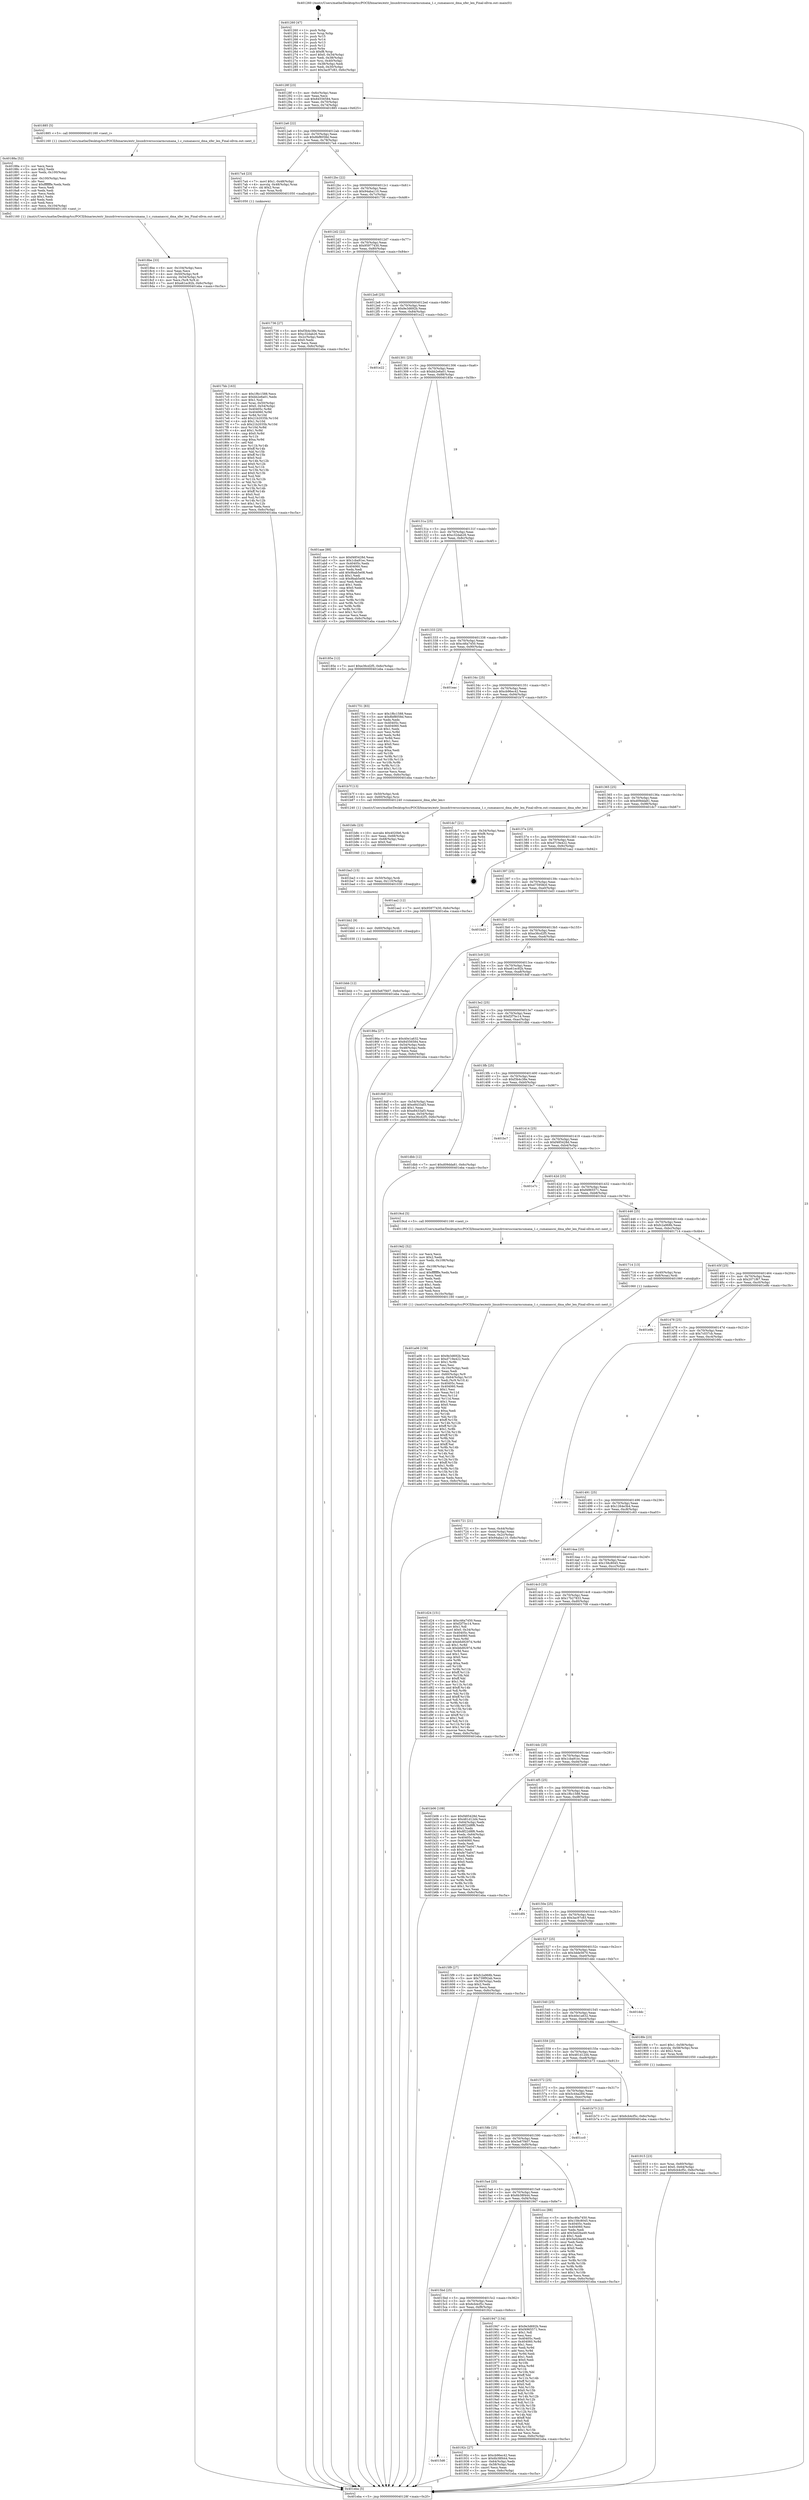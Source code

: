 digraph "0x401260" {
  label = "0x401260 (/mnt/c/Users/mathe/Desktop/tcc/POCII/binaries/extr_linuxdriversscsiarmcumana_1.c_cumanascsi_dma_xfer_len_Final-ollvm.out::main(0))"
  labelloc = "t"
  node[shape=record]

  Entry [label="",width=0.3,height=0.3,shape=circle,fillcolor=black,style=filled]
  "0x40128f" [label="{
     0x40128f [23]\l
     | [instrs]\l
     &nbsp;&nbsp;0x40128f \<+3\>: mov -0x6c(%rbp),%eax\l
     &nbsp;&nbsp;0x401292 \<+2\>: mov %eax,%ecx\l
     &nbsp;&nbsp;0x401294 \<+6\>: sub $0x84556584,%ecx\l
     &nbsp;&nbsp;0x40129a \<+3\>: mov %eax,-0x70(%rbp)\l
     &nbsp;&nbsp;0x40129d \<+3\>: mov %ecx,-0x74(%rbp)\l
     &nbsp;&nbsp;0x4012a0 \<+6\>: je 0000000000401885 \<main+0x625\>\l
  }"]
  "0x401885" [label="{
     0x401885 [5]\l
     | [instrs]\l
     &nbsp;&nbsp;0x401885 \<+5\>: call 0000000000401160 \<next_i\>\l
     | [calls]\l
     &nbsp;&nbsp;0x401160 \{1\} (/mnt/c/Users/mathe/Desktop/tcc/POCII/binaries/extr_linuxdriversscsiarmcumana_1.c_cumanascsi_dma_xfer_len_Final-ollvm.out::next_i)\l
  }"]
  "0x4012a6" [label="{
     0x4012a6 [22]\l
     | [instrs]\l
     &nbsp;&nbsp;0x4012a6 \<+5\>: jmp 00000000004012ab \<main+0x4b\>\l
     &nbsp;&nbsp;0x4012ab \<+3\>: mov -0x70(%rbp),%eax\l
     &nbsp;&nbsp;0x4012ae \<+5\>: sub $0x8bf8058d,%eax\l
     &nbsp;&nbsp;0x4012b3 \<+3\>: mov %eax,-0x78(%rbp)\l
     &nbsp;&nbsp;0x4012b6 \<+6\>: je 00000000004017a4 \<main+0x544\>\l
  }"]
  Exit [label="",width=0.3,height=0.3,shape=circle,fillcolor=black,style=filled,peripheries=2]
  "0x4017a4" [label="{
     0x4017a4 [23]\l
     | [instrs]\l
     &nbsp;&nbsp;0x4017a4 \<+7\>: movl $0x1,-0x48(%rbp)\l
     &nbsp;&nbsp;0x4017ab \<+4\>: movslq -0x48(%rbp),%rax\l
     &nbsp;&nbsp;0x4017af \<+4\>: shl $0x2,%rax\l
     &nbsp;&nbsp;0x4017b3 \<+3\>: mov %rax,%rdi\l
     &nbsp;&nbsp;0x4017b6 \<+5\>: call 0000000000401050 \<malloc@plt\>\l
     | [calls]\l
     &nbsp;&nbsp;0x401050 \{1\} (unknown)\l
  }"]
  "0x4012bc" [label="{
     0x4012bc [22]\l
     | [instrs]\l
     &nbsp;&nbsp;0x4012bc \<+5\>: jmp 00000000004012c1 \<main+0x61\>\l
     &nbsp;&nbsp;0x4012c1 \<+3\>: mov -0x70(%rbp),%eax\l
     &nbsp;&nbsp;0x4012c4 \<+5\>: sub $0x94aba110,%eax\l
     &nbsp;&nbsp;0x4012c9 \<+3\>: mov %eax,-0x7c(%rbp)\l
     &nbsp;&nbsp;0x4012cc \<+6\>: je 0000000000401736 \<main+0x4d6\>\l
  }"]
  "0x401bbb" [label="{
     0x401bbb [12]\l
     | [instrs]\l
     &nbsp;&nbsp;0x401bbb \<+7\>: movl $0x5e67f407,-0x6c(%rbp)\l
     &nbsp;&nbsp;0x401bc2 \<+5\>: jmp 0000000000401eba \<main+0xc5a\>\l
  }"]
  "0x401736" [label="{
     0x401736 [27]\l
     | [instrs]\l
     &nbsp;&nbsp;0x401736 \<+5\>: mov $0xf3b4c38e,%eax\l
     &nbsp;&nbsp;0x40173b \<+5\>: mov $0xc32dab26,%ecx\l
     &nbsp;&nbsp;0x401740 \<+3\>: mov -0x2c(%rbp),%edx\l
     &nbsp;&nbsp;0x401743 \<+3\>: cmp $0x0,%edx\l
     &nbsp;&nbsp;0x401746 \<+3\>: cmove %ecx,%eax\l
     &nbsp;&nbsp;0x401749 \<+3\>: mov %eax,-0x6c(%rbp)\l
     &nbsp;&nbsp;0x40174c \<+5\>: jmp 0000000000401eba \<main+0xc5a\>\l
  }"]
  "0x4012d2" [label="{
     0x4012d2 [22]\l
     | [instrs]\l
     &nbsp;&nbsp;0x4012d2 \<+5\>: jmp 00000000004012d7 \<main+0x77\>\l
     &nbsp;&nbsp;0x4012d7 \<+3\>: mov -0x70(%rbp),%eax\l
     &nbsp;&nbsp;0x4012da \<+5\>: sub $0x95977430,%eax\l
     &nbsp;&nbsp;0x4012df \<+3\>: mov %eax,-0x80(%rbp)\l
     &nbsp;&nbsp;0x4012e2 \<+6\>: je 0000000000401aae \<main+0x84e\>\l
  }"]
  "0x401bb2" [label="{
     0x401bb2 [9]\l
     | [instrs]\l
     &nbsp;&nbsp;0x401bb2 \<+4\>: mov -0x60(%rbp),%rdi\l
     &nbsp;&nbsp;0x401bb6 \<+5\>: call 0000000000401030 \<free@plt\>\l
     | [calls]\l
     &nbsp;&nbsp;0x401030 \{1\} (unknown)\l
  }"]
  "0x401aae" [label="{
     0x401aae [88]\l
     | [instrs]\l
     &nbsp;&nbsp;0x401aae \<+5\>: mov $0xf485428d,%eax\l
     &nbsp;&nbsp;0x401ab3 \<+5\>: mov $0x1cba91ec,%ecx\l
     &nbsp;&nbsp;0x401ab8 \<+7\>: mov 0x40405c,%edx\l
     &nbsp;&nbsp;0x401abf \<+7\>: mov 0x404060,%esi\l
     &nbsp;&nbsp;0x401ac6 \<+2\>: mov %edx,%edi\l
     &nbsp;&nbsp;0x401ac8 \<+6\>: add $0x9bab5e08,%edi\l
     &nbsp;&nbsp;0x401ace \<+3\>: sub $0x1,%edi\l
     &nbsp;&nbsp;0x401ad1 \<+6\>: sub $0x9bab5e08,%edi\l
     &nbsp;&nbsp;0x401ad7 \<+3\>: imul %edi,%edx\l
     &nbsp;&nbsp;0x401ada \<+3\>: and $0x1,%edx\l
     &nbsp;&nbsp;0x401add \<+3\>: cmp $0x0,%edx\l
     &nbsp;&nbsp;0x401ae0 \<+4\>: sete %r8b\l
     &nbsp;&nbsp;0x401ae4 \<+3\>: cmp $0xa,%esi\l
     &nbsp;&nbsp;0x401ae7 \<+4\>: setl %r9b\l
     &nbsp;&nbsp;0x401aeb \<+3\>: mov %r8b,%r10b\l
     &nbsp;&nbsp;0x401aee \<+3\>: and %r9b,%r10b\l
     &nbsp;&nbsp;0x401af1 \<+3\>: xor %r9b,%r8b\l
     &nbsp;&nbsp;0x401af4 \<+3\>: or %r8b,%r10b\l
     &nbsp;&nbsp;0x401af7 \<+4\>: test $0x1,%r10b\l
     &nbsp;&nbsp;0x401afb \<+3\>: cmovne %ecx,%eax\l
     &nbsp;&nbsp;0x401afe \<+3\>: mov %eax,-0x6c(%rbp)\l
     &nbsp;&nbsp;0x401b01 \<+5\>: jmp 0000000000401eba \<main+0xc5a\>\l
  }"]
  "0x4012e8" [label="{
     0x4012e8 [25]\l
     | [instrs]\l
     &nbsp;&nbsp;0x4012e8 \<+5\>: jmp 00000000004012ed \<main+0x8d\>\l
     &nbsp;&nbsp;0x4012ed \<+3\>: mov -0x70(%rbp),%eax\l
     &nbsp;&nbsp;0x4012f0 \<+5\>: sub $0x9e3d692b,%eax\l
     &nbsp;&nbsp;0x4012f5 \<+6\>: mov %eax,-0x84(%rbp)\l
     &nbsp;&nbsp;0x4012fb \<+6\>: je 0000000000401e22 \<main+0xbc2\>\l
  }"]
  "0x401ba3" [label="{
     0x401ba3 [15]\l
     | [instrs]\l
     &nbsp;&nbsp;0x401ba3 \<+4\>: mov -0x50(%rbp),%rdi\l
     &nbsp;&nbsp;0x401ba7 \<+6\>: mov %eax,-0x110(%rbp)\l
     &nbsp;&nbsp;0x401bad \<+5\>: call 0000000000401030 \<free@plt\>\l
     | [calls]\l
     &nbsp;&nbsp;0x401030 \{1\} (unknown)\l
  }"]
  "0x401e22" [label="{
     0x401e22\l
  }", style=dashed]
  "0x401301" [label="{
     0x401301 [25]\l
     | [instrs]\l
     &nbsp;&nbsp;0x401301 \<+5\>: jmp 0000000000401306 \<main+0xa6\>\l
     &nbsp;&nbsp;0x401306 \<+3\>: mov -0x70(%rbp),%eax\l
     &nbsp;&nbsp;0x401309 \<+5\>: sub $0xbb2e6a01,%eax\l
     &nbsp;&nbsp;0x40130e \<+6\>: mov %eax,-0x88(%rbp)\l
     &nbsp;&nbsp;0x401314 \<+6\>: je 000000000040185e \<main+0x5fe\>\l
  }"]
  "0x401b8c" [label="{
     0x401b8c [23]\l
     | [instrs]\l
     &nbsp;&nbsp;0x401b8c \<+10\>: movabs $0x4020b6,%rdi\l
     &nbsp;&nbsp;0x401b96 \<+3\>: mov %eax,-0x68(%rbp)\l
     &nbsp;&nbsp;0x401b99 \<+3\>: mov -0x68(%rbp),%esi\l
     &nbsp;&nbsp;0x401b9c \<+2\>: mov $0x0,%al\l
     &nbsp;&nbsp;0x401b9e \<+5\>: call 0000000000401040 \<printf@plt\>\l
     | [calls]\l
     &nbsp;&nbsp;0x401040 \{1\} (unknown)\l
  }"]
  "0x40185e" [label="{
     0x40185e [12]\l
     | [instrs]\l
     &nbsp;&nbsp;0x40185e \<+7\>: movl $0xe36cd2f5,-0x6c(%rbp)\l
     &nbsp;&nbsp;0x401865 \<+5\>: jmp 0000000000401eba \<main+0xc5a\>\l
  }"]
  "0x40131a" [label="{
     0x40131a [25]\l
     | [instrs]\l
     &nbsp;&nbsp;0x40131a \<+5\>: jmp 000000000040131f \<main+0xbf\>\l
     &nbsp;&nbsp;0x40131f \<+3\>: mov -0x70(%rbp),%eax\l
     &nbsp;&nbsp;0x401322 \<+5\>: sub $0xc32dab26,%eax\l
     &nbsp;&nbsp;0x401327 \<+6\>: mov %eax,-0x8c(%rbp)\l
     &nbsp;&nbsp;0x40132d \<+6\>: je 0000000000401751 \<main+0x4f1\>\l
  }"]
  "0x401a06" [label="{
     0x401a06 [156]\l
     | [instrs]\l
     &nbsp;&nbsp;0x401a06 \<+5\>: mov $0x9e3d692b,%ecx\l
     &nbsp;&nbsp;0x401a0b \<+5\>: mov $0xd719e422,%edx\l
     &nbsp;&nbsp;0x401a10 \<+3\>: mov $0x1,%r8b\l
     &nbsp;&nbsp;0x401a13 \<+2\>: xor %esi,%esi\l
     &nbsp;&nbsp;0x401a15 \<+6\>: mov -0x10c(%rbp),%edi\l
     &nbsp;&nbsp;0x401a1b \<+3\>: imul %eax,%edi\l
     &nbsp;&nbsp;0x401a1e \<+4\>: mov -0x60(%rbp),%r9\l
     &nbsp;&nbsp;0x401a22 \<+4\>: movslq -0x64(%rbp),%r10\l
     &nbsp;&nbsp;0x401a26 \<+4\>: mov %edi,(%r9,%r10,4)\l
     &nbsp;&nbsp;0x401a2a \<+7\>: mov 0x40405c,%eax\l
     &nbsp;&nbsp;0x401a31 \<+7\>: mov 0x404060,%edi\l
     &nbsp;&nbsp;0x401a38 \<+3\>: sub $0x1,%esi\l
     &nbsp;&nbsp;0x401a3b \<+3\>: mov %eax,%r11d\l
     &nbsp;&nbsp;0x401a3e \<+3\>: add %esi,%r11d\l
     &nbsp;&nbsp;0x401a41 \<+4\>: imul %r11d,%eax\l
     &nbsp;&nbsp;0x401a45 \<+3\>: and $0x1,%eax\l
     &nbsp;&nbsp;0x401a48 \<+3\>: cmp $0x0,%eax\l
     &nbsp;&nbsp;0x401a4b \<+3\>: sete %bl\l
     &nbsp;&nbsp;0x401a4e \<+3\>: cmp $0xa,%edi\l
     &nbsp;&nbsp;0x401a51 \<+4\>: setl %r14b\l
     &nbsp;&nbsp;0x401a55 \<+3\>: mov %bl,%r15b\l
     &nbsp;&nbsp;0x401a58 \<+4\>: xor $0xff,%r15b\l
     &nbsp;&nbsp;0x401a5c \<+3\>: mov %r14b,%r12b\l
     &nbsp;&nbsp;0x401a5f \<+4\>: xor $0xff,%r12b\l
     &nbsp;&nbsp;0x401a63 \<+4\>: xor $0x1,%r8b\l
     &nbsp;&nbsp;0x401a67 \<+3\>: mov %r15b,%r13b\l
     &nbsp;&nbsp;0x401a6a \<+4\>: and $0xff,%r13b\l
     &nbsp;&nbsp;0x401a6e \<+3\>: and %r8b,%bl\l
     &nbsp;&nbsp;0x401a71 \<+3\>: mov %r12b,%al\l
     &nbsp;&nbsp;0x401a74 \<+2\>: and $0xff,%al\l
     &nbsp;&nbsp;0x401a76 \<+3\>: and %r8b,%r14b\l
     &nbsp;&nbsp;0x401a79 \<+3\>: or %bl,%r13b\l
     &nbsp;&nbsp;0x401a7c \<+3\>: or %r14b,%al\l
     &nbsp;&nbsp;0x401a7f \<+3\>: xor %al,%r13b\l
     &nbsp;&nbsp;0x401a82 \<+3\>: or %r12b,%r15b\l
     &nbsp;&nbsp;0x401a85 \<+4\>: xor $0xff,%r15b\l
     &nbsp;&nbsp;0x401a89 \<+4\>: or $0x1,%r8b\l
     &nbsp;&nbsp;0x401a8d \<+3\>: and %r8b,%r15b\l
     &nbsp;&nbsp;0x401a90 \<+3\>: or %r15b,%r13b\l
     &nbsp;&nbsp;0x401a93 \<+4\>: test $0x1,%r13b\l
     &nbsp;&nbsp;0x401a97 \<+3\>: cmovne %edx,%ecx\l
     &nbsp;&nbsp;0x401a9a \<+3\>: mov %ecx,-0x6c(%rbp)\l
     &nbsp;&nbsp;0x401a9d \<+5\>: jmp 0000000000401eba \<main+0xc5a\>\l
  }"]
  "0x401751" [label="{
     0x401751 [83]\l
     | [instrs]\l
     &nbsp;&nbsp;0x401751 \<+5\>: mov $0x1f6c1588,%eax\l
     &nbsp;&nbsp;0x401756 \<+5\>: mov $0x8bf8058d,%ecx\l
     &nbsp;&nbsp;0x40175b \<+2\>: xor %edx,%edx\l
     &nbsp;&nbsp;0x40175d \<+7\>: mov 0x40405c,%esi\l
     &nbsp;&nbsp;0x401764 \<+7\>: mov 0x404060,%edi\l
     &nbsp;&nbsp;0x40176b \<+3\>: sub $0x1,%edx\l
     &nbsp;&nbsp;0x40176e \<+3\>: mov %esi,%r8d\l
     &nbsp;&nbsp;0x401771 \<+3\>: add %edx,%r8d\l
     &nbsp;&nbsp;0x401774 \<+4\>: imul %r8d,%esi\l
     &nbsp;&nbsp;0x401778 \<+3\>: and $0x1,%esi\l
     &nbsp;&nbsp;0x40177b \<+3\>: cmp $0x0,%esi\l
     &nbsp;&nbsp;0x40177e \<+4\>: sete %r9b\l
     &nbsp;&nbsp;0x401782 \<+3\>: cmp $0xa,%edi\l
     &nbsp;&nbsp;0x401785 \<+4\>: setl %r10b\l
     &nbsp;&nbsp;0x401789 \<+3\>: mov %r9b,%r11b\l
     &nbsp;&nbsp;0x40178c \<+3\>: and %r10b,%r11b\l
     &nbsp;&nbsp;0x40178f \<+3\>: xor %r10b,%r9b\l
     &nbsp;&nbsp;0x401792 \<+3\>: or %r9b,%r11b\l
     &nbsp;&nbsp;0x401795 \<+4\>: test $0x1,%r11b\l
     &nbsp;&nbsp;0x401799 \<+3\>: cmovne %ecx,%eax\l
     &nbsp;&nbsp;0x40179c \<+3\>: mov %eax,-0x6c(%rbp)\l
     &nbsp;&nbsp;0x40179f \<+5\>: jmp 0000000000401eba \<main+0xc5a\>\l
  }"]
  "0x401333" [label="{
     0x401333 [25]\l
     | [instrs]\l
     &nbsp;&nbsp;0x401333 \<+5\>: jmp 0000000000401338 \<main+0xd8\>\l
     &nbsp;&nbsp;0x401338 \<+3\>: mov -0x70(%rbp),%eax\l
     &nbsp;&nbsp;0x40133b \<+5\>: sub $0xc46a7450,%eax\l
     &nbsp;&nbsp;0x401340 \<+6\>: mov %eax,-0x90(%rbp)\l
     &nbsp;&nbsp;0x401346 \<+6\>: je 0000000000401eac \<main+0xc4c\>\l
  }"]
  "0x4019d2" [label="{
     0x4019d2 [52]\l
     | [instrs]\l
     &nbsp;&nbsp;0x4019d2 \<+2\>: xor %ecx,%ecx\l
     &nbsp;&nbsp;0x4019d4 \<+5\>: mov $0x2,%edx\l
     &nbsp;&nbsp;0x4019d9 \<+6\>: mov %edx,-0x108(%rbp)\l
     &nbsp;&nbsp;0x4019df \<+1\>: cltd\l
     &nbsp;&nbsp;0x4019e0 \<+6\>: mov -0x108(%rbp),%esi\l
     &nbsp;&nbsp;0x4019e6 \<+2\>: idiv %esi\l
     &nbsp;&nbsp;0x4019e8 \<+6\>: imul $0xfffffffe,%edx,%edx\l
     &nbsp;&nbsp;0x4019ee \<+2\>: mov %ecx,%edi\l
     &nbsp;&nbsp;0x4019f0 \<+2\>: sub %edx,%edi\l
     &nbsp;&nbsp;0x4019f2 \<+2\>: mov %ecx,%edx\l
     &nbsp;&nbsp;0x4019f4 \<+3\>: sub $0x1,%edx\l
     &nbsp;&nbsp;0x4019f7 \<+2\>: add %edx,%edi\l
     &nbsp;&nbsp;0x4019f9 \<+2\>: sub %edi,%ecx\l
     &nbsp;&nbsp;0x4019fb \<+6\>: mov %ecx,-0x10c(%rbp)\l
     &nbsp;&nbsp;0x401a01 \<+5\>: call 0000000000401160 \<next_i\>\l
     | [calls]\l
     &nbsp;&nbsp;0x401160 \{1\} (/mnt/c/Users/mathe/Desktop/tcc/POCII/binaries/extr_linuxdriversscsiarmcumana_1.c_cumanascsi_dma_xfer_len_Final-ollvm.out::next_i)\l
  }"]
  "0x401eac" [label="{
     0x401eac\l
  }", style=dashed]
  "0x40134c" [label="{
     0x40134c [25]\l
     | [instrs]\l
     &nbsp;&nbsp;0x40134c \<+5\>: jmp 0000000000401351 \<main+0xf1\>\l
     &nbsp;&nbsp;0x401351 \<+3\>: mov -0x70(%rbp),%eax\l
     &nbsp;&nbsp;0x401354 \<+5\>: sub $0xcb96ec42,%eax\l
     &nbsp;&nbsp;0x401359 \<+6\>: mov %eax,-0x94(%rbp)\l
     &nbsp;&nbsp;0x40135f \<+6\>: je 0000000000401b7f \<main+0x91f\>\l
  }"]
  "0x4015d6" [label="{
     0x4015d6\l
  }", style=dashed]
  "0x401b7f" [label="{
     0x401b7f [13]\l
     | [instrs]\l
     &nbsp;&nbsp;0x401b7f \<+4\>: mov -0x50(%rbp),%rdi\l
     &nbsp;&nbsp;0x401b83 \<+4\>: mov -0x60(%rbp),%rsi\l
     &nbsp;&nbsp;0x401b87 \<+5\>: call 0000000000401240 \<cumanascsi_dma_xfer_len\>\l
     | [calls]\l
     &nbsp;&nbsp;0x401240 \{1\} (/mnt/c/Users/mathe/Desktop/tcc/POCII/binaries/extr_linuxdriversscsiarmcumana_1.c_cumanascsi_dma_xfer_len_Final-ollvm.out::cumanascsi_dma_xfer_len)\l
  }"]
  "0x401365" [label="{
     0x401365 [25]\l
     | [instrs]\l
     &nbsp;&nbsp;0x401365 \<+5\>: jmp 000000000040136a \<main+0x10a\>\l
     &nbsp;&nbsp;0x40136a \<+3\>: mov -0x70(%rbp),%eax\l
     &nbsp;&nbsp;0x40136d \<+5\>: sub $0xd09dda81,%eax\l
     &nbsp;&nbsp;0x401372 \<+6\>: mov %eax,-0x98(%rbp)\l
     &nbsp;&nbsp;0x401378 \<+6\>: je 0000000000401dc7 \<main+0xb67\>\l
  }"]
  "0x40192c" [label="{
     0x40192c [27]\l
     | [instrs]\l
     &nbsp;&nbsp;0x40192c \<+5\>: mov $0xcb96ec42,%eax\l
     &nbsp;&nbsp;0x401931 \<+5\>: mov $0x6b38f444,%ecx\l
     &nbsp;&nbsp;0x401936 \<+3\>: mov -0x64(%rbp),%edx\l
     &nbsp;&nbsp;0x401939 \<+3\>: cmp -0x58(%rbp),%edx\l
     &nbsp;&nbsp;0x40193c \<+3\>: cmovl %ecx,%eax\l
     &nbsp;&nbsp;0x40193f \<+3\>: mov %eax,-0x6c(%rbp)\l
     &nbsp;&nbsp;0x401942 \<+5\>: jmp 0000000000401eba \<main+0xc5a\>\l
  }"]
  "0x401dc7" [label="{
     0x401dc7 [21]\l
     | [instrs]\l
     &nbsp;&nbsp;0x401dc7 \<+3\>: mov -0x34(%rbp),%eax\l
     &nbsp;&nbsp;0x401dca \<+7\>: add $0xf8,%rsp\l
     &nbsp;&nbsp;0x401dd1 \<+1\>: pop %rbx\l
     &nbsp;&nbsp;0x401dd2 \<+2\>: pop %r12\l
     &nbsp;&nbsp;0x401dd4 \<+2\>: pop %r13\l
     &nbsp;&nbsp;0x401dd6 \<+2\>: pop %r14\l
     &nbsp;&nbsp;0x401dd8 \<+2\>: pop %r15\l
     &nbsp;&nbsp;0x401dda \<+1\>: pop %rbp\l
     &nbsp;&nbsp;0x401ddb \<+1\>: ret\l
  }"]
  "0x40137e" [label="{
     0x40137e [25]\l
     | [instrs]\l
     &nbsp;&nbsp;0x40137e \<+5\>: jmp 0000000000401383 \<main+0x123\>\l
     &nbsp;&nbsp;0x401383 \<+3\>: mov -0x70(%rbp),%eax\l
     &nbsp;&nbsp;0x401386 \<+5\>: sub $0xd719e422,%eax\l
     &nbsp;&nbsp;0x40138b \<+6\>: mov %eax,-0x9c(%rbp)\l
     &nbsp;&nbsp;0x401391 \<+6\>: je 0000000000401aa2 \<main+0x842\>\l
  }"]
  "0x4015bd" [label="{
     0x4015bd [25]\l
     | [instrs]\l
     &nbsp;&nbsp;0x4015bd \<+5\>: jmp 00000000004015c2 \<main+0x362\>\l
     &nbsp;&nbsp;0x4015c2 \<+3\>: mov -0x70(%rbp),%eax\l
     &nbsp;&nbsp;0x4015c5 \<+5\>: sub $0x6cb4cf5c,%eax\l
     &nbsp;&nbsp;0x4015ca \<+6\>: mov %eax,-0xf8(%rbp)\l
     &nbsp;&nbsp;0x4015d0 \<+6\>: je 000000000040192c \<main+0x6cc\>\l
  }"]
  "0x401aa2" [label="{
     0x401aa2 [12]\l
     | [instrs]\l
     &nbsp;&nbsp;0x401aa2 \<+7\>: movl $0x95977430,-0x6c(%rbp)\l
     &nbsp;&nbsp;0x401aa9 \<+5\>: jmp 0000000000401eba \<main+0xc5a\>\l
  }"]
  "0x401397" [label="{
     0x401397 [25]\l
     | [instrs]\l
     &nbsp;&nbsp;0x401397 \<+5\>: jmp 000000000040139c \<main+0x13c\>\l
     &nbsp;&nbsp;0x40139c \<+3\>: mov -0x70(%rbp),%eax\l
     &nbsp;&nbsp;0x40139f \<+5\>: sub $0xd75958c0,%eax\l
     &nbsp;&nbsp;0x4013a4 \<+6\>: mov %eax,-0xa0(%rbp)\l
     &nbsp;&nbsp;0x4013aa \<+6\>: je 0000000000401bd3 \<main+0x973\>\l
  }"]
  "0x401947" [label="{
     0x401947 [134]\l
     | [instrs]\l
     &nbsp;&nbsp;0x401947 \<+5\>: mov $0x9e3d692b,%eax\l
     &nbsp;&nbsp;0x40194c \<+5\>: mov $0xf4965571,%ecx\l
     &nbsp;&nbsp;0x401951 \<+2\>: mov $0x1,%dl\l
     &nbsp;&nbsp;0x401953 \<+2\>: xor %esi,%esi\l
     &nbsp;&nbsp;0x401955 \<+7\>: mov 0x40405c,%edi\l
     &nbsp;&nbsp;0x40195c \<+8\>: mov 0x404060,%r8d\l
     &nbsp;&nbsp;0x401964 \<+3\>: sub $0x1,%esi\l
     &nbsp;&nbsp;0x401967 \<+3\>: mov %edi,%r9d\l
     &nbsp;&nbsp;0x40196a \<+3\>: add %esi,%r9d\l
     &nbsp;&nbsp;0x40196d \<+4\>: imul %r9d,%edi\l
     &nbsp;&nbsp;0x401971 \<+3\>: and $0x1,%edi\l
     &nbsp;&nbsp;0x401974 \<+3\>: cmp $0x0,%edi\l
     &nbsp;&nbsp;0x401977 \<+4\>: sete %r10b\l
     &nbsp;&nbsp;0x40197b \<+4\>: cmp $0xa,%r8d\l
     &nbsp;&nbsp;0x40197f \<+4\>: setl %r11b\l
     &nbsp;&nbsp;0x401983 \<+3\>: mov %r10b,%bl\l
     &nbsp;&nbsp;0x401986 \<+3\>: xor $0xff,%bl\l
     &nbsp;&nbsp;0x401989 \<+3\>: mov %r11b,%r14b\l
     &nbsp;&nbsp;0x40198c \<+4\>: xor $0xff,%r14b\l
     &nbsp;&nbsp;0x401990 \<+3\>: xor $0x0,%dl\l
     &nbsp;&nbsp;0x401993 \<+3\>: mov %bl,%r15b\l
     &nbsp;&nbsp;0x401996 \<+4\>: and $0x0,%r15b\l
     &nbsp;&nbsp;0x40199a \<+3\>: and %dl,%r10b\l
     &nbsp;&nbsp;0x40199d \<+3\>: mov %r14b,%r12b\l
     &nbsp;&nbsp;0x4019a0 \<+4\>: and $0x0,%r12b\l
     &nbsp;&nbsp;0x4019a4 \<+3\>: and %dl,%r11b\l
     &nbsp;&nbsp;0x4019a7 \<+3\>: or %r10b,%r15b\l
     &nbsp;&nbsp;0x4019aa \<+3\>: or %r11b,%r12b\l
     &nbsp;&nbsp;0x4019ad \<+3\>: xor %r12b,%r15b\l
     &nbsp;&nbsp;0x4019b0 \<+3\>: or %r14b,%bl\l
     &nbsp;&nbsp;0x4019b3 \<+3\>: xor $0xff,%bl\l
     &nbsp;&nbsp;0x4019b6 \<+3\>: or $0x0,%dl\l
     &nbsp;&nbsp;0x4019b9 \<+2\>: and %dl,%bl\l
     &nbsp;&nbsp;0x4019bb \<+3\>: or %bl,%r15b\l
     &nbsp;&nbsp;0x4019be \<+4\>: test $0x1,%r15b\l
     &nbsp;&nbsp;0x4019c2 \<+3\>: cmovne %ecx,%eax\l
     &nbsp;&nbsp;0x4019c5 \<+3\>: mov %eax,-0x6c(%rbp)\l
     &nbsp;&nbsp;0x4019c8 \<+5\>: jmp 0000000000401eba \<main+0xc5a\>\l
  }"]
  "0x401bd3" [label="{
     0x401bd3\l
  }", style=dashed]
  "0x4013b0" [label="{
     0x4013b0 [25]\l
     | [instrs]\l
     &nbsp;&nbsp;0x4013b0 \<+5\>: jmp 00000000004013b5 \<main+0x155\>\l
     &nbsp;&nbsp;0x4013b5 \<+3\>: mov -0x70(%rbp),%eax\l
     &nbsp;&nbsp;0x4013b8 \<+5\>: sub $0xe36cd2f5,%eax\l
     &nbsp;&nbsp;0x4013bd \<+6\>: mov %eax,-0xa4(%rbp)\l
     &nbsp;&nbsp;0x4013c3 \<+6\>: je 000000000040186a \<main+0x60a\>\l
  }"]
  "0x4015a4" [label="{
     0x4015a4 [25]\l
     | [instrs]\l
     &nbsp;&nbsp;0x4015a4 \<+5\>: jmp 00000000004015a9 \<main+0x349\>\l
     &nbsp;&nbsp;0x4015a9 \<+3\>: mov -0x70(%rbp),%eax\l
     &nbsp;&nbsp;0x4015ac \<+5\>: sub $0x6b38f444,%eax\l
     &nbsp;&nbsp;0x4015b1 \<+6\>: mov %eax,-0xf4(%rbp)\l
     &nbsp;&nbsp;0x4015b7 \<+6\>: je 0000000000401947 \<main+0x6e7\>\l
  }"]
  "0x40186a" [label="{
     0x40186a [27]\l
     | [instrs]\l
     &nbsp;&nbsp;0x40186a \<+5\>: mov $0x40e1a632,%eax\l
     &nbsp;&nbsp;0x40186f \<+5\>: mov $0x84556584,%ecx\l
     &nbsp;&nbsp;0x401874 \<+3\>: mov -0x54(%rbp),%edx\l
     &nbsp;&nbsp;0x401877 \<+3\>: cmp -0x48(%rbp),%edx\l
     &nbsp;&nbsp;0x40187a \<+3\>: cmovl %ecx,%eax\l
     &nbsp;&nbsp;0x40187d \<+3\>: mov %eax,-0x6c(%rbp)\l
     &nbsp;&nbsp;0x401880 \<+5\>: jmp 0000000000401eba \<main+0xc5a\>\l
  }"]
  "0x4013c9" [label="{
     0x4013c9 [25]\l
     | [instrs]\l
     &nbsp;&nbsp;0x4013c9 \<+5\>: jmp 00000000004013ce \<main+0x16e\>\l
     &nbsp;&nbsp;0x4013ce \<+3\>: mov -0x70(%rbp),%eax\l
     &nbsp;&nbsp;0x4013d1 \<+5\>: sub $0xe61ec92b,%eax\l
     &nbsp;&nbsp;0x4013d6 \<+6\>: mov %eax,-0xa8(%rbp)\l
     &nbsp;&nbsp;0x4013dc \<+6\>: je 00000000004018df \<main+0x67f\>\l
  }"]
  "0x401ccc" [label="{
     0x401ccc [88]\l
     | [instrs]\l
     &nbsp;&nbsp;0x401ccc \<+5\>: mov $0xc46a7450,%eax\l
     &nbsp;&nbsp;0x401cd1 \<+5\>: mov $0x158c8045,%ecx\l
     &nbsp;&nbsp;0x401cd6 \<+7\>: mov 0x40405c,%edx\l
     &nbsp;&nbsp;0x401cdd \<+7\>: mov 0x404060,%esi\l
     &nbsp;&nbsp;0x401ce4 \<+2\>: mov %edx,%edi\l
     &nbsp;&nbsp;0x401ce6 \<+6\>: add $0x5ed2ba49,%edi\l
     &nbsp;&nbsp;0x401cec \<+3\>: sub $0x1,%edi\l
     &nbsp;&nbsp;0x401cef \<+6\>: sub $0x5ed2ba49,%edi\l
     &nbsp;&nbsp;0x401cf5 \<+3\>: imul %edi,%edx\l
     &nbsp;&nbsp;0x401cf8 \<+3\>: and $0x1,%edx\l
     &nbsp;&nbsp;0x401cfb \<+3\>: cmp $0x0,%edx\l
     &nbsp;&nbsp;0x401cfe \<+4\>: sete %r8b\l
     &nbsp;&nbsp;0x401d02 \<+3\>: cmp $0xa,%esi\l
     &nbsp;&nbsp;0x401d05 \<+4\>: setl %r9b\l
     &nbsp;&nbsp;0x401d09 \<+3\>: mov %r8b,%r10b\l
     &nbsp;&nbsp;0x401d0c \<+3\>: and %r9b,%r10b\l
     &nbsp;&nbsp;0x401d0f \<+3\>: xor %r9b,%r8b\l
     &nbsp;&nbsp;0x401d12 \<+3\>: or %r8b,%r10b\l
     &nbsp;&nbsp;0x401d15 \<+4\>: test $0x1,%r10b\l
     &nbsp;&nbsp;0x401d19 \<+3\>: cmovne %ecx,%eax\l
     &nbsp;&nbsp;0x401d1c \<+3\>: mov %eax,-0x6c(%rbp)\l
     &nbsp;&nbsp;0x401d1f \<+5\>: jmp 0000000000401eba \<main+0xc5a\>\l
  }"]
  "0x4018df" [label="{
     0x4018df [31]\l
     | [instrs]\l
     &nbsp;&nbsp;0x4018df \<+3\>: mov -0x54(%rbp),%eax\l
     &nbsp;&nbsp;0x4018e2 \<+5\>: add $0xe8433af3,%eax\l
     &nbsp;&nbsp;0x4018e7 \<+3\>: add $0x1,%eax\l
     &nbsp;&nbsp;0x4018ea \<+5\>: sub $0xe8433af3,%eax\l
     &nbsp;&nbsp;0x4018ef \<+3\>: mov %eax,-0x54(%rbp)\l
     &nbsp;&nbsp;0x4018f2 \<+7\>: movl $0xe36cd2f5,-0x6c(%rbp)\l
     &nbsp;&nbsp;0x4018f9 \<+5\>: jmp 0000000000401eba \<main+0xc5a\>\l
  }"]
  "0x4013e2" [label="{
     0x4013e2 [25]\l
     | [instrs]\l
     &nbsp;&nbsp;0x4013e2 \<+5\>: jmp 00000000004013e7 \<main+0x187\>\l
     &nbsp;&nbsp;0x4013e7 \<+3\>: mov -0x70(%rbp),%eax\l
     &nbsp;&nbsp;0x4013ea \<+5\>: sub $0xf2f7bc14,%eax\l
     &nbsp;&nbsp;0x4013ef \<+6\>: mov %eax,-0xac(%rbp)\l
     &nbsp;&nbsp;0x4013f5 \<+6\>: je 0000000000401dbb \<main+0xb5b\>\l
  }"]
  "0x40158b" [label="{
     0x40158b [25]\l
     | [instrs]\l
     &nbsp;&nbsp;0x40158b \<+5\>: jmp 0000000000401590 \<main+0x330\>\l
     &nbsp;&nbsp;0x401590 \<+3\>: mov -0x70(%rbp),%eax\l
     &nbsp;&nbsp;0x401593 \<+5\>: sub $0x5e67f407,%eax\l
     &nbsp;&nbsp;0x401598 \<+6\>: mov %eax,-0xf0(%rbp)\l
     &nbsp;&nbsp;0x40159e \<+6\>: je 0000000000401ccc \<main+0xa6c\>\l
  }"]
  "0x401dbb" [label="{
     0x401dbb [12]\l
     | [instrs]\l
     &nbsp;&nbsp;0x401dbb \<+7\>: movl $0xd09dda81,-0x6c(%rbp)\l
     &nbsp;&nbsp;0x401dc2 \<+5\>: jmp 0000000000401eba \<main+0xc5a\>\l
  }"]
  "0x4013fb" [label="{
     0x4013fb [25]\l
     | [instrs]\l
     &nbsp;&nbsp;0x4013fb \<+5\>: jmp 0000000000401400 \<main+0x1a0\>\l
     &nbsp;&nbsp;0x401400 \<+3\>: mov -0x70(%rbp),%eax\l
     &nbsp;&nbsp;0x401403 \<+5\>: sub $0xf3b4c38e,%eax\l
     &nbsp;&nbsp;0x401408 \<+6\>: mov %eax,-0xb0(%rbp)\l
     &nbsp;&nbsp;0x40140e \<+6\>: je 0000000000401bc7 \<main+0x967\>\l
  }"]
  "0x401cc0" [label="{
     0x401cc0\l
  }", style=dashed]
  "0x401bc7" [label="{
     0x401bc7\l
  }", style=dashed]
  "0x401414" [label="{
     0x401414 [25]\l
     | [instrs]\l
     &nbsp;&nbsp;0x401414 \<+5\>: jmp 0000000000401419 \<main+0x1b9\>\l
     &nbsp;&nbsp;0x401419 \<+3\>: mov -0x70(%rbp),%eax\l
     &nbsp;&nbsp;0x40141c \<+5\>: sub $0xf485428d,%eax\l
     &nbsp;&nbsp;0x401421 \<+6\>: mov %eax,-0xb4(%rbp)\l
     &nbsp;&nbsp;0x401427 \<+6\>: je 0000000000401e7c \<main+0xc1c\>\l
  }"]
  "0x401572" [label="{
     0x401572 [25]\l
     | [instrs]\l
     &nbsp;&nbsp;0x401572 \<+5\>: jmp 0000000000401577 \<main+0x317\>\l
     &nbsp;&nbsp;0x401577 \<+3\>: mov -0x70(%rbp),%eax\l
     &nbsp;&nbsp;0x40157a \<+5\>: sub $0x5c44a284,%eax\l
     &nbsp;&nbsp;0x40157f \<+6\>: mov %eax,-0xec(%rbp)\l
     &nbsp;&nbsp;0x401585 \<+6\>: je 0000000000401cc0 \<main+0xa60\>\l
  }"]
  "0x401e7c" [label="{
     0x401e7c\l
  }", style=dashed]
  "0x40142d" [label="{
     0x40142d [25]\l
     | [instrs]\l
     &nbsp;&nbsp;0x40142d \<+5\>: jmp 0000000000401432 \<main+0x1d2\>\l
     &nbsp;&nbsp;0x401432 \<+3\>: mov -0x70(%rbp),%eax\l
     &nbsp;&nbsp;0x401435 \<+5\>: sub $0xf4965571,%eax\l
     &nbsp;&nbsp;0x40143a \<+6\>: mov %eax,-0xb8(%rbp)\l
     &nbsp;&nbsp;0x401440 \<+6\>: je 00000000004019cd \<main+0x76d\>\l
  }"]
  "0x401b73" [label="{
     0x401b73 [12]\l
     | [instrs]\l
     &nbsp;&nbsp;0x401b73 \<+7\>: movl $0x6cb4cf5c,-0x6c(%rbp)\l
     &nbsp;&nbsp;0x401b7a \<+5\>: jmp 0000000000401eba \<main+0xc5a\>\l
  }"]
  "0x4019cd" [label="{
     0x4019cd [5]\l
     | [instrs]\l
     &nbsp;&nbsp;0x4019cd \<+5\>: call 0000000000401160 \<next_i\>\l
     | [calls]\l
     &nbsp;&nbsp;0x401160 \{1\} (/mnt/c/Users/mathe/Desktop/tcc/POCII/binaries/extr_linuxdriversscsiarmcumana_1.c_cumanascsi_dma_xfer_len_Final-ollvm.out::next_i)\l
  }"]
  "0x401446" [label="{
     0x401446 [25]\l
     | [instrs]\l
     &nbsp;&nbsp;0x401446 \<+5\>: jmp 000000000040144b \<main+0x1eb\>\l
     &nbsp;&nbsp;0x40144b \<+3\>: mov -0x70(%rbp),%eax\l
     &nbsp;&nbsp;0x40144e \<+5\>: sub $0xfc2a968b,%eax\l
     &nbsp;&nbsp;0x401453 \<+6\>: mov %eax,-0xbc(%rbp)\l
     &nbsp;&nbsp;0x401459 \<+6\>: je 0000000000401714 \<main+0x4b4\>\l
  }"]
  "0x401915" [label="{
     0x401915 [23]\l
     | [instrs]\l
     &nbsp;&nbsp;0x401915 \<+4\>: mov %rax,-0x60(%rbp)\l
     &nbsp;&nbsp;0x401919 \<+7\>: movl $0x0,-0x64(%rbp)\l
     &nbsp;&nbsp;0x401920 \<+7\>: movl $0x6cb4cf5c,-0x6c(%rbp)\l
     &nbsp;&nbsp;0x401927 \<+5\>: jmp 0000000000401eba \<main+0xc5a\>\l
  }"]
  "0x401714" [label="{
     0x401714 [13]\l
     | [instrs]\l
     &nbsp;&nbsp;0x401714 \<+4\>: mov -0x40(%rbp),%rax\l
     &nbsp;&nbsp;0x401718 \<+4\>: mov 0x8(%rax),%rdi\l
     &nbsp;&nbsp;0x40171c \<+5\>: call 0000000000401060 \<atoi@plt\>\l
     | [calls]\l
     &nbsp;&nbsp;0x401060 \{1\} (unknown)\l
  }"]
  "0x40145f" [label="{
     0x40145f [25]\l
     | [instrs]\l
     &nbsp;&nbsp;0x40145f \<+5\>: jmp 0000000000401464 \<main+0x204\>\l
     &nbsp;&nbsp;0x401464 \<+3\>: mov -0x70(%rbp),%eax\l
     &nbsp;&nbsp;0x401467 \<+5\>: sub $0x2071f67,%eax\l
     &nbsp;&nbsp;0x40146c \<+6\>: mov %eax,-0xc0(%rbp)\l
     &nbsp;&nbsp;0x401472 \<+6\>: je 0000000000401e9b \<main+0xc3b\>\l
  }"]
  "0x401559" [label="{
     0x401559 [25]\l
     | [instrs]\l
     &nbsp;&nbsp;0x401559 \<+5\>: jmp 000000000040155e \<main+0x2fe\>\l
     &nbsp;&nbsp;0x40155e \<+3\>: mov -0x70(%rbp),%eax\l
     &nbsp;&nbsp;0x401561 \<+5\>: sub $0x481d12d4,%eax\l
     &nbsp;&nbsp;0x401566 \<+6\>: mov %eax,-0xe8(%rbp)\l
     &nbsp;&nbsp;0x40156c \<+6\>: je 0000000000401b73 \<main+0x913\>\l
  }"]
  "0x401e9b" [label="{
     0x401e9b\l
  }", style=dashed]
  "0x401478" [label="{
     0x401478 [25]\l
     | [instrs]\l
     &nbsp;&nbsp;0x401478 \<+5\>: jmp 000000000040147d \<main+0x21d\>\l
     &nbsp;&nbsp;0x40147d \<+3\>: mov -0x70(%rbp),%eax\l
     &nbsp;&nbsp;0x401480 \<+5\>: sub $0x7c037cb,%eax\l
     &nbsp;&nbsp;0x401485 \<+6\>: mov %eax,-0xc4(%rbp)\l
     &nbsp;&nbsp;0x40148b \<+6\>: je 000000000040166c \<main+0x40c\>\l
  }"]
  "0x4018fe" [label="{
     0x4018fe [23]\l
     | [instrs]\l
     &nbsp;&nbsp;0x4018fe \<+7\>: movl $0x1,-0x58(%rbp)\l
     &nbsp;&nbsp;0x401905 \<+4\>: movslq -0x58(%rbp),%rax\l
     &nbsp;&nbsp;0x401909 \<+4\>: shl $0x2,%rax\l
     &nbsp;&nbsp;0x40190d \<+3\>: mov %rax,%rdi\l
     &nbsp;&nbsp;0x401910 \<+5\>: call 0000000000401050 \<malloc@plt\>\l
     | [calls]\l
     &nbsp;&nbsp;0x401050 \{1\} (unknown)\l
  }"]
  "0x40166c" [label="{
     0x40166c\l
  }", style=dashed]
  "0x401491" [label="{
     0x401491 [25]\l
     | [instrs]\l
     &nbsp;&nbsp;0x401491 \<+5\>: jmp 0000000000401496 \<main+0x236\>\l
     &nbsp;&nbsp;0x401496 \<+3\>: mov -0x70(%rbp),%eax\l
     &nbsp;&nbsp;0x401499 \<+5\>: sub $0x1264e3b4,%eax\l
     &nbsp;&nbsp;0x40149e \<+6\>: mov %eax,-0xc8(%rbp)\l
     &nbsp;&nbsp;0x4014a4 \<+6\>: je 0000000000401c63 \<main+0xa03\>\l
  }"]
  "0x401540" [label="{
     0x401540 [25]\l
     | [instrs]\l
     &nbsp;&nbsp;0x401540 \<+5\>: jmp 0000000000401545 \<main+0x2e5\>\l
     &nbsp;&nbsp;0x401545 \<+3\>: mov -0x70(%rbp),%eax\l
     &nbsp;&nbsp;0x401548 \<+5\>: sub $0x40e1a632,%eax\l
     &nbsp;&nbsp;0x40154d \<+6\>: mov %eax,-0xe4(%rbp)\l
     &nbsp;&nbsp;0x401553 \<+6\>: je 00000000004018fe \<main+0x69e\>\l
  }"]
  "0x401c63" [label="{
     0x401c63\l
  }", style=dashed]
  "0x4014aa" [label="{
     0x4014aa [25]\l
     | [instrs]\l
     &nbsp;&nbsp;0x4014aa \<+5\>: jmp 00000000004014af \<main+0x24f\>\l
     &nbsp;&nbsp;0x4014af \<+3\>: mov -0x70(%rbp),%eax\l
     &nbsp;&nbsp;0x4014b2 \<+5\>: sub $0x158c8045,%eax\l
     &nbsp;&nbsp;0x4014b7 \<+6\>: mov %eax,-0xcc(%rbp)\l
     &nbsp;&nbsp;0x4014bd \<+6\>: je 0000000000401d24 \<main+0xac4\>\l
  }"]
  "0x401ddc" [label="{
     0x401ddc\l
  }", style=dashed]
  "0x401d24" [label="{
     0x401d24 [151]\l
     | [instrs]\l
     &nbsp;&nbsp;0x401d24 \<+5\>: mov $0xc46a7450,%eax\l
     &nbsp;&nbsp;0x401d29 \<+5\>: mov $0xf2f7bc14,%ecx\l
     &nbsp;&nbsp;0x401d2e \<+2\>: mov $0x1,%dl\l
     &nbsp;&nbsp;0x401d30 \<+7\>: movl $0x0,-0x34(%rbp)\l
     &nbsp;&nbsp;0x401d37 \<+7\>: mov 0x40405c,%esi\l
     &nbsp;&nbsp;0x401d3e \<+7\>: mov 0x404060,%edi\l
     &nbsp;&nbsp;0x401d45 \<+3\>: mov %esi,%r8d\l
     &nbsp;&nbsp;0x401d48 \<+7\>: add $0xb6d9297d,%r8d\l
     &nbsp;&nbsp;0x401d4f \<+4\>: sub $0x1,%r8d\l
     &nbsp;&nbsp;0x401d53 \<+7\>: sub $0xb6d9297d,%r8d\l
     &nbsp;&nbsp;0x401d5a \<+4\>: imul %r8d,%esi\l
     &nbsp;&nbsp;0x401d5e \<+3\>: and $0x1,%esi\l
     &nbsp;&nbsp;0x401d61 \<+3\>: cmp $0x0,%esi\l
     &nbsp;&nbsp;0x401d64 \<+4\>: sete %r9b\l
     &nbsp;&nbsp;0x401d68 \<+3\>: cmp $0xa,%edi\l
     &nbsp;&nbsp;0x401d6b \<+4\>: setl %r10b\l
     &nbsp;&nbsp;0x401d6f \<+3\>: mov %r9b,%r11b\l
     &nbsp;&nbsp;0x401d72 \<+4\>: xor $0xff,%r11b\l
     &nbsp;&nbsp;0x401d76 \<+3\>: mov %r10b,%bl\l
     &nbsp;&nbsp;0x401d79 \<+3\>: xor $0xff,%bl\l
     &nbsp;&nbsp;0x401d7c \<+3\>: xor $0x1,%dl\l
     &nbsp;&nbsp;0x401d7f \<+3\>: mov %r11b,%r14b\l
     &nbsp;&nbsp;0x401d82 \<+4\>: and $0xff,%r14b\l
     &nbsp;&nbsp;0x401d86 \<+3\>: and %dl,%r9b\l
     &nbsp;&nbsp;0x401d89 \<+3\>: mov %bl,%r15b\l
     &nbsp;&nbsp;0x401d8c \<+4\>: and $0xff,%r15b\l
     &nbsp;&nbsp;0x401d90 \<+3\>: and %dl,%r10b\l
     &nbsp;&nbsp;0x401d93 \<+3\>: or %r9b,%r14b\l
     &nbsp;&nbsp;0x401d96 \<+3\>: or %r10b,%r15b\l
     &nbsp;&nbsp;0x401d99 \<+3\>: xor %r15b,%r14b\l
     &nbsp;&nbsp;0x401d9c \<+3\>: or %bl,%r11b\l
     &nbsp;&nbsp;0x401d9f \<+4\>: xor $0xff,%r11b\l
     &nbsp;&nbsp;0x401da3 \<+3\>: or $0x1,%dl\l
     &nbsp;&nbsp;0x401da6 \<+3\>: and %dl,%r11b\l
     &nbsp;&nbsp;0x401da9 \<+3\>: or %r11b,%r14b\l
     &nbsp;&nbsp;0x401dac \<+4\>: test $0x1,%r14b\l
     &nbsp;&nbsp;0x401db0 \<+3\>: cmovne %ecx,%eax\l
     &nbsp;&nbsp;0x401db3 \<+3\>: mov %eax,-0x6c(%rbp)\l
     &nbsp;&nbsp;0x401db6 \<+5\>: jmp 0000000000401eba \<main+0xc5a\>\l
  }"]
  "0x4014c3" [label="{
     0x4014c3 [25]\l
     | [instrs]\l
     &nbsp;&nbsp;0x4014c3 \<+5\>: jmp 00000000004014c8 \<main+0x268\>\l
     &nbsp;&nbsp;0x4014c8 \<+3\>: mov -0x70(%rbp),%eax\l
     &nbsp;&nbsp;0x4014cb \<+5\>: sub $0x17b27833,%eax\l
     &nbsp;&nbsp;0x4014d0 \<+6\>: mov %eax,-0xd0(%rbp)\l
     &nbsp;&nbsp;0x4014d6 \<+6\>: je 0000000000401708 \<main+0x4a8\>\l
  }"]
  "0x4018be" [label="{
     0x4018be [33]\l
     | [instrs]\l
     &nbsp;&nbsp;0x4018be \<+6\>: mov -0x104(%rbp),%ecx\l
     &nbsp;&nbsp;0x4018c4 \<+3\>: imul %eax,%ecx\l
     &nbsp;&nbsp;0x4018c7 \<+4\>: mov -0x50(%rbp),%r8\l
     &nbsp;&nbsp;0x4018cb \<+4\>: movslq -0x54(%rbp),%r9\l
     &nbsp;&nbsp;0x4018cf \<+4\>: mov %ecx,(%r8,%r9,4)\l
     &nbsp;&nbsp;0x4018d3 \<+7\>: movl $0xe61ec92b,-0x6c(%rbp)\l
     &nbsp;&nbsp;0x4018da \<+5\>: jmp 0000000000401eba \<main+0xc5a\>\l
  }"]
  "0x401708" [label="{
     0x401708\l
  }", style=dashed]
  "0x4014dc" [label="{
     0x4014dc [25]\l
     | [instrs]\l
     &nbsp;&nbsp;0x4014dc \<+5\>: jmp 00000000004014e1 \<main+0x281\>\l
     &nbsp;&nbsp;0x4014e1 \<+3\>: mov -0x70(%rbp),%eax\l
     &nbsp;&nbsp;0x4014e4 \<+5\>: sub $0x1cba91ec,%eax\l
     &nbsp;&nbsp;0x4014e9 \<+6\>: mov %eax,-0xd4(%rbp)\l
     &nbsp;&nbsp;0x4014ef \<+6\>: je 0000000000401b06 \<main+0x8a6\>\l
  }"]
  "0x40188a" [label="{
     0x40188a [52]\l
     | [instrs]\l
     &nbsp;&nbsp;0x40188a \<+2\>: xor %ecx,%ecx\l
     &nbsp;&nbsp;0x40188c \<+5\>: mov $0x2,%edx\l
     &nbsp;&nbsp;0x401891 \<+6\>: mov %edx,-0x100(%rbp)\l
     &nbsp;&nbsp;0x401897 \<+1\>: cltd\l
     &nbsp;&nbsp;0x401898 \<+6\>: mov -0x100(%rbp),%esi\l
     &nbsp;&nbsp;0x40189e \<+2\>: idiv %esi\l
     &nbsp;&nbsp;0x4018a0 \<+6\>: imul $0xfffffffe,%edx,%edx\l
     &nbsp;&nbsp;0x4018a6 \<+2\>: mov %ecx,%edi\l
     &nbsp;&nbsp;0x4018a8 \<+2\>: sub %edx,%edi\l
     &nbsp;&nbsp;0x4018aa \<+2\>: mov %ecx,%edx\l
     &nbsp;&nbsp;0x4018ac \<+3\>: sub $0x1,%edx\l
     &nbsp;&nbsp;0x4018af \<+2\>: add %edx,%edi\l
     &nbsp;&nbsp;0x4018b1 \<+2\>: sub %edi,%ecx\l
     &nbsp;&nbsp;0x4018b3 \<+6\>: mov %ecx,-0x104(%rbp)\l
     &nbsp;&nbsp;0x4018b9 \<+5\>: call 0000000000401160 \<next_i\>\l
     | [calls]\l
     &nbsp;&nbsp;0x401160 \{1\} (/mnt/c/Users/mathe/Desktop/tcc/POCII/binaries/extr_linuxdriversscsiarmcumana_1.c_cumanascsi_dma_xfer_len_Final-ollvm.out::next_i)\l
  }"]
  "0x401b06" [label="{
     0x401b06 [109]\l
     | [instrs]\l
     &nbsp;&nbsp;0x401b06 \<+5\>: mov $0xf485428d,%eax\l
     &nbsp;&nbsp;0x401b0b \<+5\>: mov $0x481d12d4,%ecx\l
     &nbsp;&nbsp;0x401b10 \<+3\>: mov -0x64(%rbp),%edx\l
     &nbsp;&nbsp;0x401b13 \<+6\>: sub $0x8f22d8f6,%edx\l
     &nbsp;&nbsp;0x401b19 \<+3\>: add $0x1,%edx\l
     &nbsp;&nbsp;0x401b1c \<+6\>: add $0x8f22d8f6,%edx\l
     &nbsp;&nbsp;0x401b22 \<+3\>: mov %edx,-0x64(%rbp)\l
     &nbsp;&nbsp;0x401b25 \<+7\>: mov 0x40405c,%edx\l
     &nbsp;&nbsp;0x401b2c \<+7\>: mov 0x404060,%esi\l
     &nbsp;&nbsp;0x401b33 \<+2\>: mov %edx,%edi\l
     &nbsp;&nbsp;0x401b35 \<+6\>: add $0xfe75a047,%edi\l
     &nbsp;&nbsp;0x401b3b \<+3\>: sub $0x1,%edi\l
     &nbsp;&nbsp;0x401b3e \<+6\>: sub $0xfe75a047,%edi\l
     &nbsp;&nbsp;0x401b44 \<+3\>: imul %edi,%edx\l
     &nbsp;&nbsp;0x401b47 \<+3\>: and $0x1,%edx\l
     &nbsp;&nbsp;0x401b4a \<+3\>: cmp $0x0,%edx\l
     &nbsp;&nbsp;0x401b4d \<+4\>: sete %r8b\l
     &nbsp;&nbsp;0x401b51 \<+3\>: cmp $0xa,%esi\l
     &nbsp;&nbsp;0x401b54 \<+4\>: setl %r9b\l
     &nbsp;&nbsp;0x401b58 \<+3\>: mov %r8b,%r10b\l
     &nbsp;&nbsp;0x401b5b \<+3\>: and %r9b,%r10b\l
     &nbsp;&nbsp;0x401b5e \<+3\>: xor %r9b,%r8b\l
     &nbsp;&nbsp;0x401b61 \<+3\>: or %r8b,%r10b\l
     &nbsp;&nbsp;0x401b64 \<+4\>: test $0x1,%r10b\l
     &nbsp;&nbsp;0x401b68 \<+3\>: cmovne %ecx,%eax\l
     &nbsp;&nbsp;0x401b6b \<+3\>: mov %eax,-0x6c(%rbp)\l
     &nbsp;&nbsp;0x401b6e \<+5\>: jmp 0000000000401eba \<main+0xc5a\>\l
  }"]
  "0x4014f5" [label="{
     0x4014f5 [25]\l
     | [instrs]\l
     &nbsp;&nbsp;0x4014f5 \<+5\>: jmp 00000000004014fa \<main+0x29a\>\l
     &nbsp;&nbsp;0x4014fa \<+3\>: mov -0x70(%rbp),%eax\l
     &nbsp;&nbsp;0x4014fd \<+5\>: sub $0x1f6c1588,%eax\l
     &nbsp;&nbsp;0x401502 \<+6\>: mov %eax,-0xd8(%rbp)\l
     &nbsp;&nbsp;0x401508 \<+6\>: je 0000000000401df4 \<main+0xb94\>\l
  }"]
  "0x4017bb" [label="{
     0x4017bb [163]\l
     | [instrs]\l
     &nbsp;&nbsp;0x4017bb \<+5\>: mov $0x1f6c1588,%ecx\l
     &nbsp;&nbsp;0x4017c0 \<+5\>: mov $0xbb2e6a01,%edx\l
     &nbsp;&nbsp;0x4017c5 \<+3\>: mov $0x1,%sil\l
     &nbsp;&nbsp;0x4017c8 \<+4\>: mov %rax,-0x50(%rbp)\l
     &nbsp;&nbsp;0x4017cc \<+7\>: movl $0x0,-0x54(%rbp)\l
     &nbsp;&nbsp;0x4017d3 \<+8\>: mov 0x40405c,%r8d\l
     &nbsp;&nbsp;0x4017db \<+8\>: mov 0x404060,%r9d\l
     &nbsp;&nbsp;0x4017e3 \<+3\>: mov %r8d,%r10d\l
     &nbsp;&nbsp;0x4017e6 \<+7\>: add $0x21b2035b,%r10d\l
     &nbsp;&nbsp;0x4017ed \<+4\>: sub $0x1,%r10d\l
     &nbsp;&nbsp;0x4017f1 \<+7\>: sub $0x21b2035b,%r10d\l
     &nbsp;&nbsp;0x4017f8 \<+4\>: imul %r10d,%r8d\l
     &nbsp;&nbsp;0x4017fc \<+4\>: and $0x1,%r8d\l
     &nbsp;&nbsp;0x401800 \<+4\>: cmp $0x0,%r8d\l
     &nbsp;&nbsp;0x401804 \<+4\>: sete %r11b\l
     &nbsp;&nbsp;0x401808 \<+4\>: cmp $0xa,%r9d\l
     &nbsp;&nbsp;0x40180c \<+3\>: setl %bl\l
     &nbsp;&nbsp;0x40180f \<+3\>: mov %r11b,%r14b\l
     &nbsp;&nbsp;0x401812 \<+4\>: xor $0xff,%r14b\l
     &nbsp;&nbsp;0x401816 \<+3\>: mov %bl,%r15b\l
     &nbsp;&nbsp;0x401819 \<+4\>: xor $0xff,%r15b\l
     &nbsp;&nbsp;0x40181d \<+4\>: xor $0x0,%sil\l
     &nbsp;&nbsp;0x401821 \<+3\>: mov %r14b,%r12b\l
     &nbsp;&nbsp;0x401824 \<+4\>: and $0x0,%r12b\l
     &nbsp;&nbsp;0x401828 \<+3\>: and %sil,%r11b\l
     &nbsp;&nbsp;0x40182b \<+3\>: mov %r15b,%r13b\l
     &nbsp;&nbsp;0x40182e \<+4\>: and $0x0,%r13b\l
     &nbsp;&nbsp;0x401832 \<+3\>: and %sil,%bl\l
     &nbsp;&nbsp;0x401835 \<+3\>: or %r11b,%r12b\l
     &nbsp;&nbsp;0x401838 \<+3\>: or %bl,%r13b\l
     &nbsp;&nbsp;0x40183b \<+3\>: xor %r13b,%r12b\l
     &nbsp;&nbsp;0x40183e \<+3\>: or %r15b,%r14b\l
     &nbsp;&nbsp;0x401841 \<+4\>: xor $0xff,%r14b\l
     &nbsp;&nbsp;0x401845 \<+4\>: or $0x0,%sil\l
     &nbsp;&nbsp;0x401849 \<+3\>: and %sil,%r14b\l
     &nbsp;&nbsp;0x40184c \<+3\>: or %r14b,%r12b\l
     &nbsp;&nbsp;0x40184f \<+4\>: test $0x1,%r12b\l
     &nbsp;&nbsp;0x401853 \<+3\>: cmovne %edx,%ecx\l
     &nbsp;&nbsp;0x401856 \<+3\>: mov %ecx,-0x6c(%rbp)\l
     &nbsp;&nbsp;0x401859 \<+5\>: jmp 0000000000401eba \<main+0xc5a\>\l
  }"]
  "0x401df4" [label="{
     0x401df4\l
  }", style=dashed]
  "0x40150e" [label="{
     0x40150e [25]\l
     | [instrs]\l
     &nbsp;&nbsp;0x40150e \<+5\>: jmp 0000000000401513 \<main+0x2b3\>\l
     &nbsp;&nbsp;0x401513 \<+3\>: mov -0x70(%rbp),%eax\l
     &nbsp;&nbsp;0x401516 \<+5\>: sub $0x3ac97c83,%eax\l
     &nbsp;&nbsp;0x40151b \<+6\>: mov %eax,-0xdc(%rbp)\l
     &nbsp;&nbsp;0x401521 \<+6\>: je 00000000004015f9 \<main+0x399\>\l
  }"]
  "0x401721" [label="{
     0x401721 [21]\l
     | [instrs]\l
     &nbsp;&nbsp;0x401721 \<+3\>: mov %eax,-0x44(%rbp)\l
     &nbsp;&nbsp;0x401724 \<+3\>: mov -0x44(%rbp),%eax\l
     &nbsp;&nbsp;0x401727 \<+3\>: mov %eax,-0x2c(%rbp)\l
     &nbsp;&nbsp;0x40172a \<+7\>: movl $0x94aba110,-0x6c(%rbp)\l
     &nbsp;&nbsp;0x401731 \<+5\>: jmp 0000000000401eba \<main+0xc5a\>\l
  }"]
  "0x4015f9" [label="{
     0x4015f9 [27]\l
     | [instrs]\l
     &nbsp;&nbsp;0x4015f9 \<+5\>: mov $0xfc2a968b,%eax\l
     &nbsp;&nbsp;0x4015fe \<+5\>: mov $0x739f92ab,%ecx\l
     &nbsp;&nbsp;0x401603 \<+3\>: mov -0x30(%rbp),%edx\l
     &nbsp;&nbsp;0x401606 \<+3\>: cmp $0x2,%edx\l
     &nbsp;&nbsp;0x401609 \<+3\>: cmovne %ecx,%eax\l
     &nbsp;&nbsp;0x40160c \<+3\>: mov %eax,-0x6c(%rbp)\l
     &nbsp;&nbsp;0x40160f \<+5\>: jmp 0000000000401eba \<main+0xc5a\>\l
  }"]
  "0x401527" [label="{
     0x401527 [25]\l
     | [instrs]\l
     &nbsp;&nbsp;0x401527 \<+5\>: jmp 000000000040152c \<main+0x2cc\>\l
     &nbsp;&nbsp;0x40152c \<+3\>: mov -0x70(%rbp),%eax\l
     &nbsp;&nbsp;0x40152f \<+5\>: sub $0x3dde5670,%eax\l
     &nbsp;&nbsp;0x401534 \<+6\>: mov %eax,-0xe0(%rbp)\l
     &nbsp;&nbsp;0x40153a \<+6\>: je 0000000000401ddc \<main+0xb7c\>\l
  }"]
  "0x401eba" [label="{
     0x401eba [5]\l
     | [instrs]\l
     &nbsp;&nbsp;0x401eba \<+5\>: jmp 000000000040128f \<main+0x2f\>\l
  }"]
  "0x401260" [label="{
     0x401260 [47]\l
     | [instrs]\l
     &nbsp;&nbsp;0x401260 \<+1\>: push %rbp\l
     &nbsp;&nbsp;0x401261 \<+3\>: mov %rsp,%rbp\l
     &nbsp;&nbsp;0x401264 \<+2\>: push %r15\l
     &nbsp;&nbsp;0x401266 \<+2\>: push %r14\l
     &nbsp;&nbsp;0x401268 \<+2\>: push %r13\l
     &nbsp;&nbsp;0x40126a \<+2\>: push %r12\l
     &nbsp;&nbsp;0x40126c \<+1\>: push %rbx\l
     &nbsp;&nbsp;0x40126d \<+7\>: sub $0xf8,%rsp\l
     &nbsp;&nbsp;0x401274 \<+7\>: movl $0x0,-0x34(%rbp)\l
     &nbsp;&nbsp;0x40127b \<+3\>: mov %edi,-0x38(%rbp)\l
     &nbsp;&nbsp;0x40127e \<+4\>: mov %rsi,-0x40(%rbp)\l
     &nbsp;&nbsp;0x401282 \<+3\>: mov -0x38(%rbp),%edi\l
     &nbsp;&nbsp;0x401285 \<+3\>: mov %edi,-0x30(%rbp)\l
     &nbsp;&nbsp;0x401288 \<+7\>: movl $0x3ac97c83,-0x6c(%rbp)\l
  }"]
  Entry -> "0x401260" [label=" 1"]
  "0x40128f" -> "0x401885" [label=" 1"]
  "0x40128f" -> "0x4012a6" [label=" 23"]
  "0x401dc7" -> Exit [label=" 1"]
  "0x4012a6" -> "0x4017a4" [label=" 1"]
  "0x4012a6" -> "0x4012bc" [label=" 22"]
  "0x401dbb" -> "0x401eba" [label=" 1"]
  "0x4012bc" -> "0x401736" [label=" 1"]
  "0x4012bc" -> "0x4012d2" [label=" 21"]
  "0x401d24" -> "0x401eba" [label=" 1"]
  "0x4012d2" -> "0x401aae" [label=" 1"]
  "0x4012d2" -> "0x4012e8" [label=" 20"]
  "0x401ccc" -> "0x401eba" [label=" 1"]
  "0x4012e8" -> "0x401e22" [label=" 0"]
  "0x4012e8" -> "0x401301" [label=" 20"]
  "0x401bbb" -> "0x401eba" [label=" 1"]
  "0x401301" -> "0x40185e" [label=" 1"]
  "0x401301" -> "0x40131a" [label=" 19"]
  "0x401bb2" -> "0x401bbb" [label=" 1"]
  "0x40131a" -> "0x401751" [label=" 1"]
  "0x40131a" -> "0x401333" [label=" 18"]
  "0x401ba3" -> "0x401bb2" [label=" 1"]
  "0x401333" -> "0x401eac" [label=" 0"]
  "0x401333" -> "0x40134c" [label=" 18"]
  "0x401b8c" -> "0x401ba3" [label=" 1"]
  "0x40134c" -> "0x401b7f" [label=" 1"]
  "0x40134c" -> "0x401365" [label=" 17"]
  "0x401b7f" -> "0x401b8c" [label=" 1"]
  "0x401365" -> "0x401dc7" [label=" 1"]
  "0x401365" -> "0x40137e" [label=" 16"]
  "0x401b73" -> "0x401eba" [label=" 1"]
  "0x40137e" -> "0x401aa2" [label=" 1"]
  "0x40137e" -> "0x401397" [label=" 15"]
  "0x401aae" -> "0x401eba" [label=" 1"]
  "0x401397" -> "0x401bd3" [label=" 0"]
  "0x401397" -> "0x4013b0" [label=" 15"]
  "0x401aa2" -> "0x401eba" [label=" 1"]
  "0x4013b0" -> "0x40186a" [label=" 2"]
  "0x4013b0" -> "0x4013c9" [label=" 13"]
  "0x4019d2" -> "0x401a06" [label=" 1"]
  "0x4013c9" -> "0x4018df" [label=" 1"]
  "0x4013c9" -> "0x4013e2" [label=" 12"]
  "0x4019cd" -> "0x4019d2" [label=" 1"]
  "0x4013e2" -> "0x401dbb" [label=" 1"]
  "0x4013e2" -> "0x4013fb" [label=" 11"]
  "0x40192c" -> "0x401eba" [label=" 2"]
  "0x4013fb" -> "0x401bc7" [label=" 0"]
  "0x4013fb" -> "0x401414" [label=" 11"]
  "0x4015bd" -> "0x4015d6" [label=" 0"]
  "0x401414" -> "0x401e7c" [label=" 0"]
  "0x401414" -> "0x40142d" [label=" 11"]
  "0x401b06" -> "0x401eba" [label=" 1"]
  "0x40142d" -> "0x4019cd" [label=" 1"]
  "0x40142d" -> "0x401446" [label=" 10"]
  "0x4015a4" -> "0x4015bd" [label=" 2"]
  "0x401446" -> "0x401714" [label=" 1"]
  "0x401446" -> "0x40145f" [label=" 9"]
  "0x401a06" -> "0x401eba" [label=" 1"]
  "0x40145f" -> "0x401e9b" [label=" 0"]
  "0x40145f" -> "0x401478" [label=" 9"]
  "0x40158b" -> "0x4015a4" [label=" 3"]
  "0x401478" -> "0x40166c" [label=" 0"]
  "0x401478" -> "0x401491" [label=" 9"]
  "0x40158b" -> "0x401ccc" [label=" 1"]
  "0x401491" -> "0x401c63" [label=" 0"]
  "0x401491" -> "0x4014aa" [label=" 9"]
  "0x401572" -> "0x40158b" [label=" 4"]
  "0x4014aa" -> "0x401d24" [label=" 1"]
  "0x4014aa" -> "0x4014c3" [label=" 8"]
  "0x401572" -> "0x401cc0" [label=" 0"]
  "0x4014c3" -> "0x401708" [label=" 0"]
  "0x4014c3" -> "0x4014dc" [label=" 8"]
  "0x401559" -> "0x401572" [label=" 4"]
  "0x4014dc" -> "0x401b06" [label=" 1"]
  "0x4014dc" -> "0x4014f5" [label=" 7"]
  "0x401559" -> "0x401b73" [label=" 1"]
  "0x4014f5" -> "0x401df4" [label=" 0"]
  "0x4014f5" -> "0x40150e" [label=" 7"]
  "0x4015a4" -> "0x401947" [label=" 1"]
  "0x40150e" -> "0x4015f9" [label=" 1"]
  "0x40150e" -> "0x401527" [label=" 6"]
  "0x4015f9" -> "0x401eba" [label=" 1"]
  "0x401260" -> "0x40128f" [label=" 1"]
  "0x401eba" -> "0x40128f" [label=" 23"]
  "0x401714" -> "0x401721" [label=" 1"]
  "0x401721" -> "0x401eba" [label=" 1"]
  "0x401736" -> "0x401eba" [label=" 1"]
  "0x401751" -> "0x401eba" [label=" 1"]
  "0x4017a4" -> "0x4017bb" [label=" 1"]
  "0x4017bb" -> "0x401eba" [label=" 1"]
  "0x40185e" -> "0x401eba" [label=" 1"]
  "0x40186a" -> "0x401eba" [label=" 2"]
  "0x401885" -> "0x40188a" [label=" 1"]
  "0x40188a" -> "0x4018be" [label=" 1"]
  "0x4018be" -> "0x401eba" [label=" 1"]
  "0x4018df" -> "0x401eba" [label=" 1"]
  "0x4015bd" -> "0x40192c" [label=" 2"]
  "0x401527" -> "0x401ddc" [label=" 0"]
  "0x401527" -> "0x401540" [label=" 6"]
  "0x401947" -> "0x401eba" [label=" 1"]
  "0x401540" -> "0x4018fe" [label=" 1"]
  "0x401540" -> "0x401559" [label=" 5"]
  "0x4018fe" -> "0x401915" [label=" 1"]
  "0x401915" -> "0x401eba" [label=" 1"]
}
